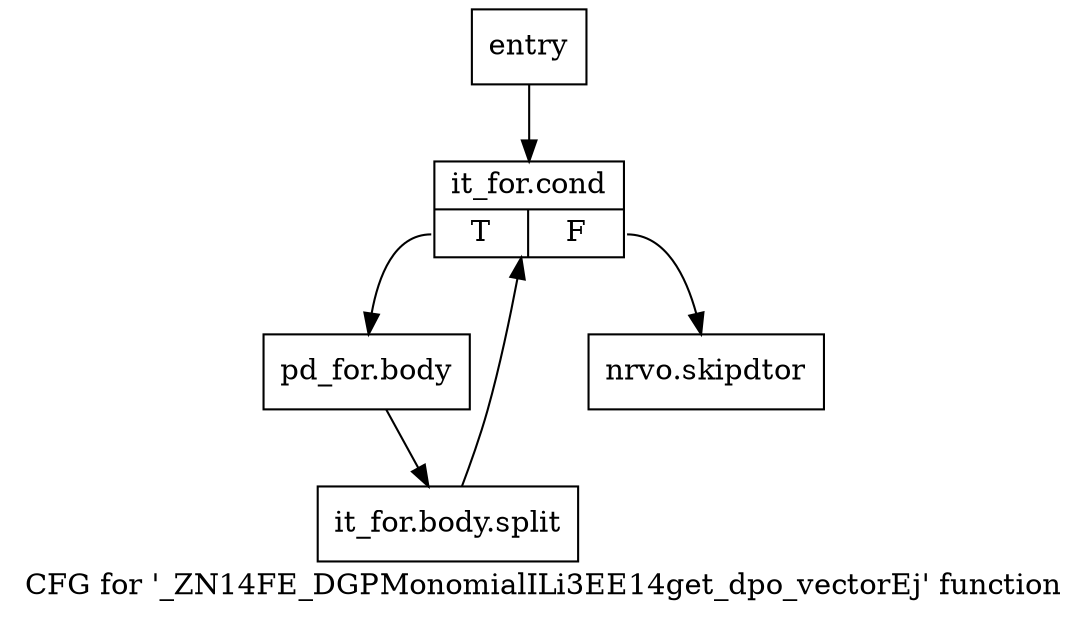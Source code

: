 digraph "CFG for '_ZN14FE_DGPMonomialILi3EE14get_dpo_vectorEj' function" {
	label="CFG for '_ZN14FE_DGPMonomialILi3EE14get_dpo_vectorEj' function";

	Node0x89b0750 [shape=record,label="{entry}"];
	Node0x89b0750 -> Node0x89b07a0;
	Node0x89b07a0 [shape=record,label="{it_for.cond|{<s0>T|<s1>F}}"];
	Node0x89b07a0:s0 -> Node0x89b6a00;
	Node0x89b07a0:s1 -> Node0x89b6a50;
	Node0x89b6a00 [shape=record,label="{pd_for.body}"];
	Node0x89b6a00 -> Node0xc6f40f0;
	Node0xc6f40f0 [shape=record,label="{it_for.body.split}"];
	Node0xc6f40f0 -> Node0x89b07a0;
	Node0x89b6a50 [shape=record,label="{nrvo.skipdtor}"];
}
